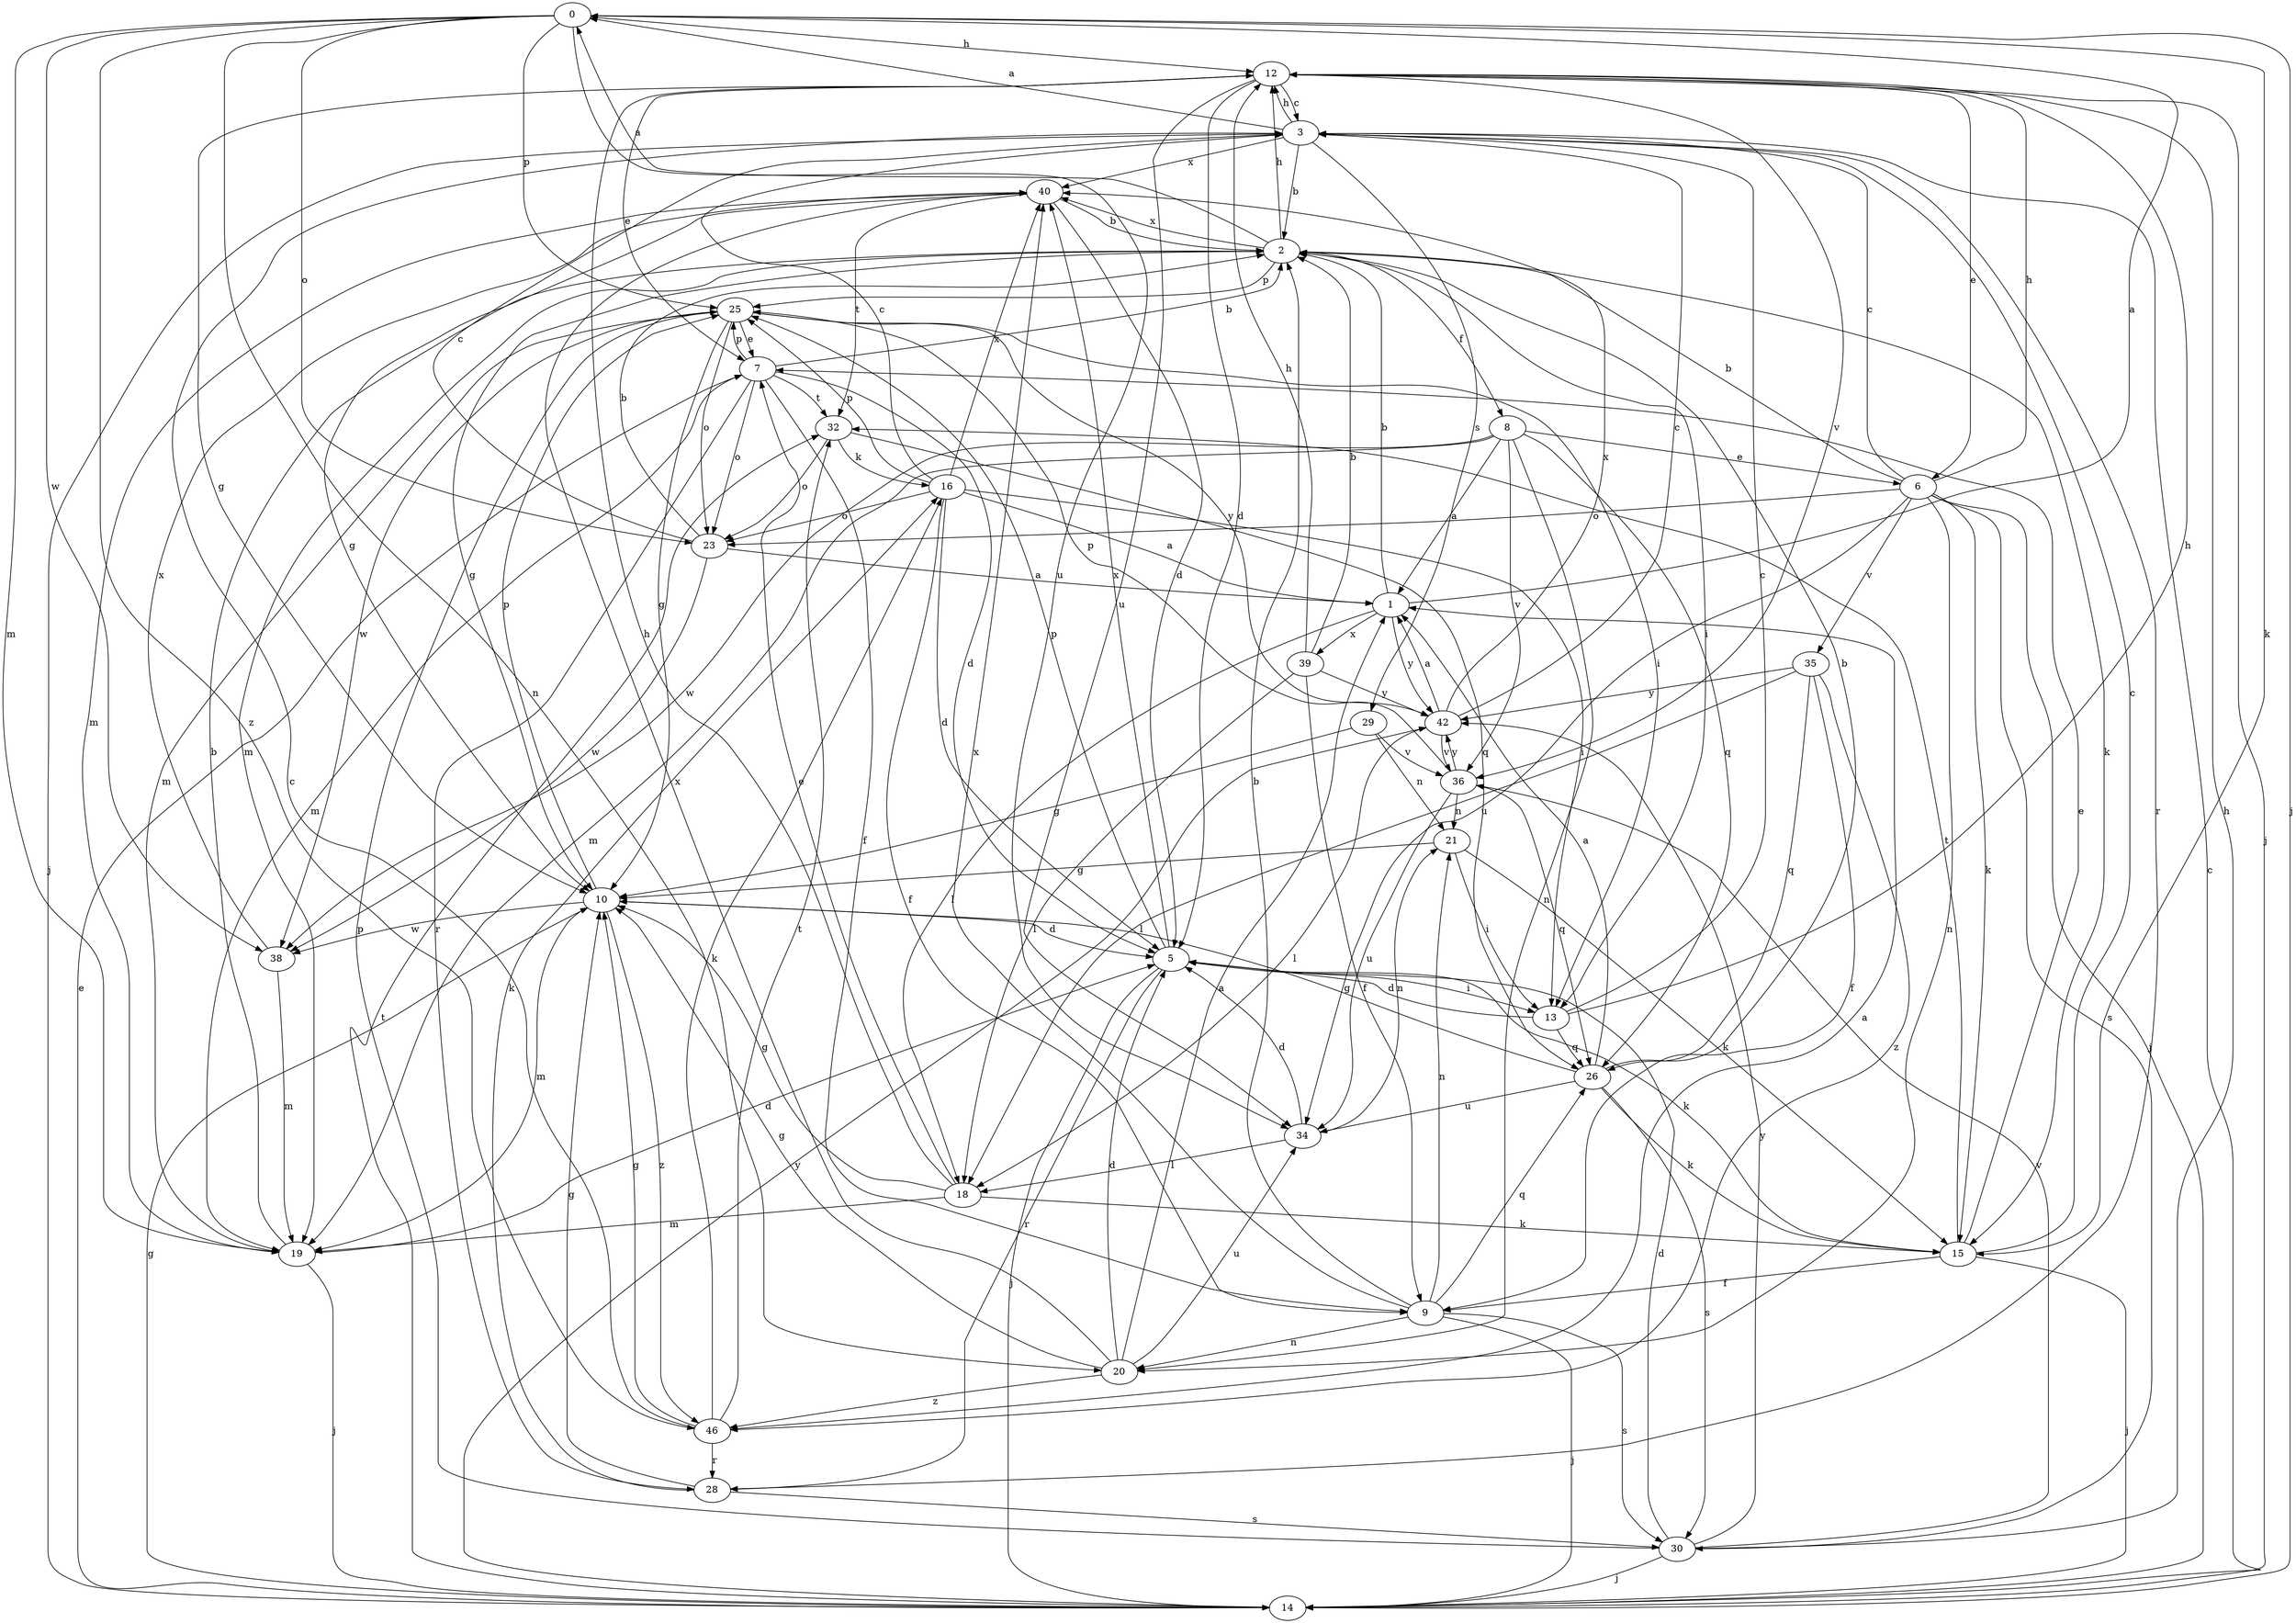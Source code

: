 strict digraph  {
0;
1;
2;
3;
5;
6;
7;
8;
9;
10;
12;
13;
14;
15;
16;
18;
19;
20;
21;
23;
25;
26;
28;
29;
30;
32;
34;
35;
36;
38;
39;
40;
42;
46;
0 -> 12  [label=h];
0 -> 14  [label=j];
0 -> 15  [label=k];
0 -> 19  [label=m];
0 -> 20  [label=n];
0 -> 23  [label=o];
0 -> 25  [label=p];
0 -> 34  [label=u];
0 -> 38  [label=w];
0 -> 46  [label=z];
1 -> 0  [label=a];
1 -> 2  [label=b];
1 -> 18  [label=l];
1 -> 39  [label=x];
1 -> 42  [label=y];
2 -> 0  [label=a];
2 -> 8  [label=f];
2 -> 10  [label=g];
2 -> 12  [label=h];
2 -> 13  [label=i];
2 -> 15  [label=k];
2 -> 19  [label=m];
2 -> 25  [label=p];
2 -> 40  [label=x];
3 -> 0  [label=a];
3 -> 2  [label=b];
3 -> 12  [label=h];
3 -> 14  [label=j];
3 -> 28  [label=r];
3 -> 29  [label=s];
3 -> 40  [label=x];
5 -> 13  [label=i];
5 -> 14  [label=j];
5 -> 15  [label=k];
5 -> 25  [label=p];
5 -> 28  [label=r];
5 -> 40  [label=x];
6 -> 2  [label=b];
6 -> 3  [label=c];
6 -> 12  [label=h];
6 -> 14  [label=j];
6 -> 15  [label=k];
6 -> 20  [label=n];
6 -> 23  [label=o];
6 -> 30  [label=s];
6 -> 34  [label=u];
6 -> 35  [label=v];
7 -> 2  [label=b];
7 -> 5  [label=d];
7 -> 9  [label=f];
7 -> 19  [label=m];
7 -> 23  [label=o];
7 -> 25  [label=p];
7 -> 28  [label=r];
7 -> 32  [label=t];
8 -> 1  [label=a];
8 -> 6  [label=e];
8 -> 19  [label=m];
8 -> 20  [label=n];
8 -> 26  [label=q];
8 -> 36  [label=v];
8 -> 38  [label=w];
9 -> 2  [label=b];
9 -> 14  [label=j];
9 -> 20  [label=n];
9 -> 21  [label=n];
9 -> 26  [label=q];
9 -> 30  [label=s];
9 -> 40  [label=x];
10 -> 5  [label=d];
10 -> 19  [label=m];
10 -> 25  [label=p];
10 -> 38  [label=w];
10 -> 46  [label=z];
12 -> 3  [label=c];
12 -> 5  [label=d];
12 -> 6  [label=e];
12 -> 7  [label=e];
12 -> 10  [label=g];
12 -> 14  [label=j];
12 -> 34  [label=u];
12 -> 36  [label=v];
13 -> 3  [label=c];
13 -> 5  [label=d];
13 -> 12  [label=h];
13 -> 26  [label=q];
14 -> 3  [label=c];
14 -> 7  [label=e];
14 -> 10  [label=g];
14 -> 32  [label=t];
14 -> 42  [label=y];
15 -> 3  [label=c];
15 -> 7  [label=e];
15 -> 9  [label=f];
15 -> 14  [label=j];
15 -> 32  [label=t];
16 -> 1  [label=a];
16 -> 3  [label=c];
16 -> 5  [label=d];
16 -> 9  [label=f];
16 -> 13  [label=i];
16 -> 23  [label=o];
16 -> 25  [label=p];
16 -> 40  [label=x];
18 -> 7  [label=e];
18 -> 10  [label=g];
18 -> 12  [label=h];
18 -> 15  [label=k];
18 -> 19  [label=m];
19 -> 2  [label=b];
19 -> 5  [label=d];
19 -> 14  [label=j];
20 -> 1  [label=a];
20 -> 5  [label=d];
20 -> 10  [label=g];
20 -> 34  [label=u];
20 -> 40  [label=x];
20 -> 46  [label=z];
21 -> 10  [label=g];
21 -> 13  [label=i];
21 -> 15  [label=k];
23 -> 1  [label=a];
23 -> 2  [label=b];
23 -> 3  [label=c];
23 -> 38  [label=w];
25 -> 7  [label=e];
25 -> 10  [label=g];
25 -> 13  [label=i];
25 -> 19  [label=m];
25 -> 23  [label=o];
25 -> 38  [label=w];
25 -> 42  [label=y];
26 -> 1  [label=a];
26 -> 2  [label=b];
26 -> 10  [label=g];
26 -> 15  [label=k];
26 -> 30  [label=s];
26 -> 34  [label=u];
28 -> 10  [label=g];
28 -> 16  [label=k];
28 -> 30  [label=s];
29 -> 10  [label=g];
29 -> 21  [label=n];
29 -> 36  [label=v];
30 -> 5  [label=d];
30 -> 12  [label=h];
30 -> 14  [label=j];
30 -> 25  [label=p];
30 -> 36  [label=v];
30 -> 42  [label=y];
32 -> 16  [label=k];
32 -> 23  [label=o];
32 -> 26  [label=q];
34 -> 5  [label=d];
34 -> 18  [label=l];
34 -> 21  [label=n];
35 -> 9  [label=f];
35 -> 18  [label=l];
35 -> 26  [label=q];
35 -> 42  [label=y];
35 -> 46  [label=z];
36 -> 21  [label=n];
36 -> 25  [label=p];
36 -> 26  [label=q];
36 -> 34  [label=u];
36 -> 42  [label=y];
38 -> 19  [label=m];
38 -> 40  [label=x];
39 -> 2  [label=b];
39 -> 9  [label=f];
39 -> 12  [label=h];
39 -> 18  [label=l];
39 -> 42  [label=y];
40 -> 2  [label=b];
40 -> 5  [label=d];
40 -> 10  [label=g];
40 -> 19  [label=m];
40 -> 32  [label=t];
42 -> 1  [label=a];
42 -> 3  [label=c];
42 -> 18  [label=l];
42 -> 36  [label=v];
42 -> 40  [label=x];
46 -> 1  [label=a];
46 -> 3  [label=c];
46 -> 10  [label=g];
46 -> 16  [label=k];
46 -> 28  [label=r];
46 -> 32  [label=t];
}
